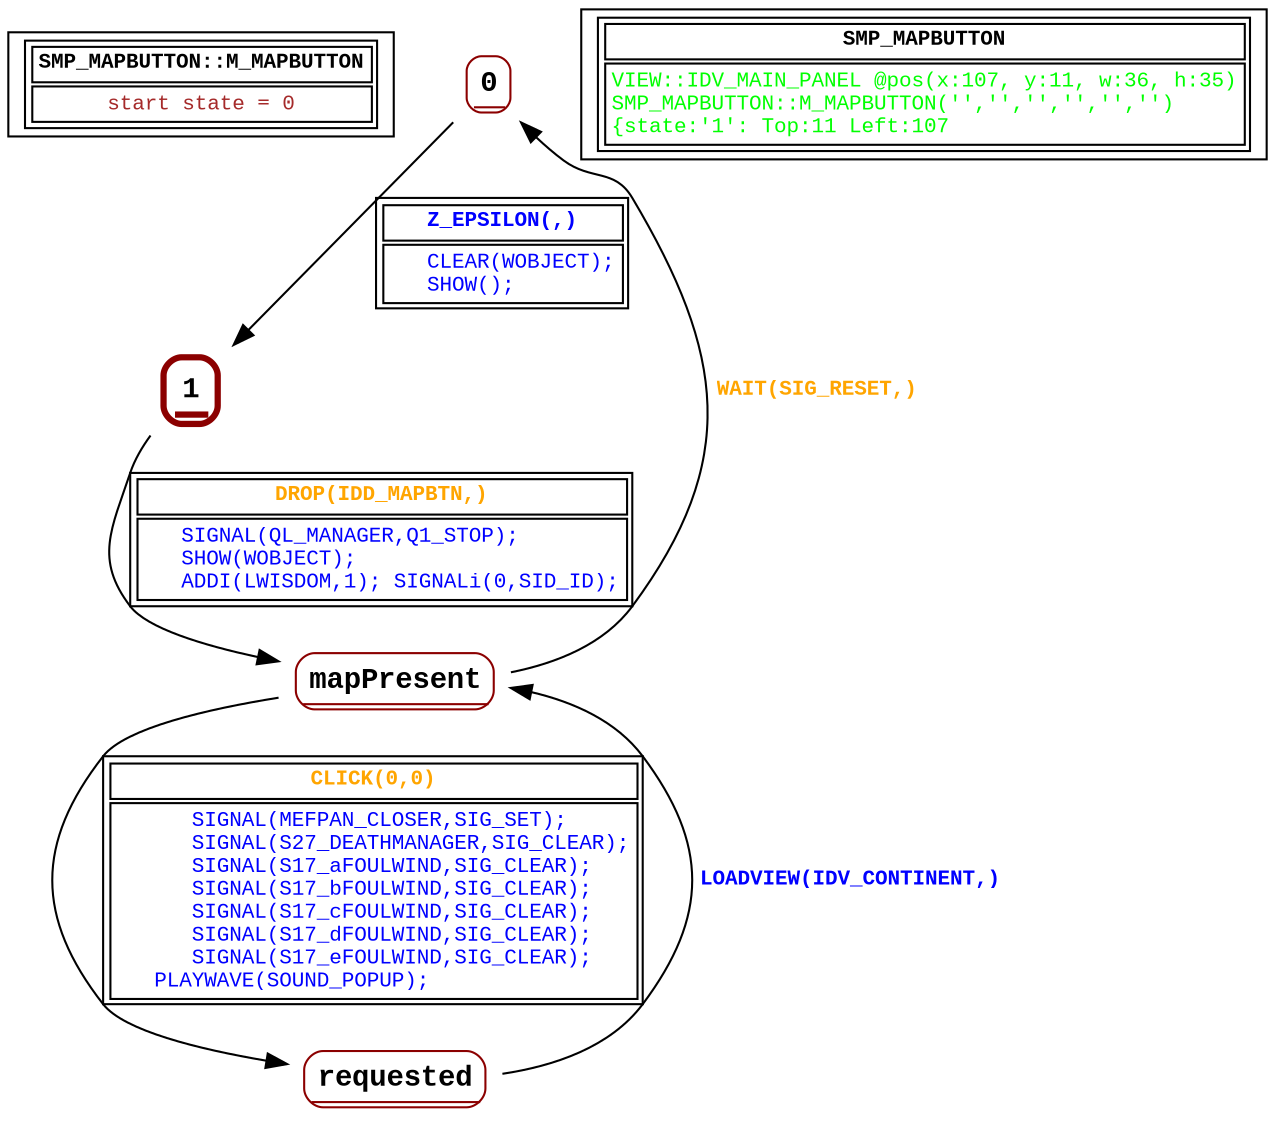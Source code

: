 digraph Automaton {
 fontname="Courier New"
	node [shape=oval, fontname="Courier New"];
	filename[shape = record, fontsize=10, label=< <table border="1"><tr><td><b>SMP_MAPBUTTON::M_MAPBUTTON<br align="left"/></b></td></tr>
<tr><td><font point-size="10" color ="brown">start state = 0<br align="left"/></font></td></tr></table>>
];
	0[shape = none, fontsize=14, label=< <table border="1" color="darkred" style="rounded"><tr><td sides="b"><b>0<br align="left"/></b></td></tr>
</table>>];
"0" -> "1" [fontcolor=blue,fontsize=10,fontname="Courier New", label=< <table border="1"><tr><td><b>Z_EPSILON(,)<br align="left"/></b></td></tr>
<tr><td><font point-size="10" color ="blue">   CLEAR(WOBJECT);<br align="left"/>   SHOW();<br align="left"/></font></td></tr></table>>
];
	1[shape = none, fontsize=14, label=< <table border="3" color="darkred" style="rounded"><tr><td sides="b"><b>1<br align="left"/></b></td></tr>
</table>>];
"1" -> "mapPresent" [fontcolor=orange,fontsize=10,fontname="Courier New", label=< <table border="1"><tr><td><b>DROP(IDD_MAPBTN,)<br align="left"/></b></td></tr>
<tr><td><font point-size="10" color ="blue">   SIGNAL(QL_MANAGER,Q1_STOP);<br align="left"/>   SHOW(WOBJECT);<br align="left"/>   ADDI(LWISDOM,1); SIGNALi(0,SID_ID);<br align="left"/></font></td></tr></table>>
];
	mapPresent[shape = none, fontsize=14, label=< <table border="1" color="darkred" style="rounded"><tr><td sides="b"><b>mapPresent<br align="left"/></b></td></tr>
</table>>];
"mapPresent" -> "requested" [fontcolor=orange,fontsize=10,fontname="Courier New", label=< <table border="1"><tr><td><b>CLICK(0,0)<br align="left"/></b></td></tr>
<tr><td><font point-size="10" color ="blue">      SIGNAL(MEFPAN_CLOSER,SIG_SET);<br align="left"/>      SIGNAL(S27_DEATHMANAGER,SIG_CLEAR);<br align="left"/>      SIGNAL(S17_aFOULWIND,SIG_CLEAR);<br align="left"/>      SIGNAL(S17_bFOULWIND,SIG_CLEAR);<br align="left"/>      SIGNAL(S17_cFOULWIND,SIG_CLEAR);<br align="left"/>      SIGNAL(S17_dFOULWIND,SIG_CLEAR);<br align="left"/>      SIGNAL(S17_eFOULWIND,SIG_CLEAR);<br align="left"/>   PLAYWAVE(SOUND_POPUP);<br align="left"/></font></td></tr></table>>
];
"mapPresent" -> "0" [fontcolor=orange,fontsize=10,fontname="Courier New", label=< <table border="0"><tr><td><b>WAIT(SIG_RESET,)<br align="left"/></b></td></tr>
</table>>
];
	requested[shape = none, fontsize=14, label=< <table border="1" color="darkred" style="rounded"><tr><td sides="b"><b>requested<br align="left"/></b></td></tr>
</table>>];
"requested" -> "mapPresent" [fontcolor=blue,fontsize=10,fontname="Courier New", label=< <table border="0"><tr><td><b>LOADVIEW(IDV_CONTINENT,)<br align="left"/></b></td></tr>
</table>>
];
	status[shape = record, fontsize=10, label=< <table border="1"><tr><td><b>SMP_MAPBUTTON<br align="left"/></b></td></tr>
<tr><td><font point-size="10" color ="green">VIEW::IDV_MAIN_PANEL @pos(x:107, y:11, w:36, h:35)<br align="left"/>SMP_MAPBUTTON::M_MAPBUTTON(&apos;&apos;,&apos;&apos;,&apos;&apos;,&apos;&apos;,&apos;&apos;,&apos;&apos;)<br align="left"/>			&#123;state:&apos;1&apos;: Top:11 Left:107<br align="left"/></font></td></tr></table>>
];
}
